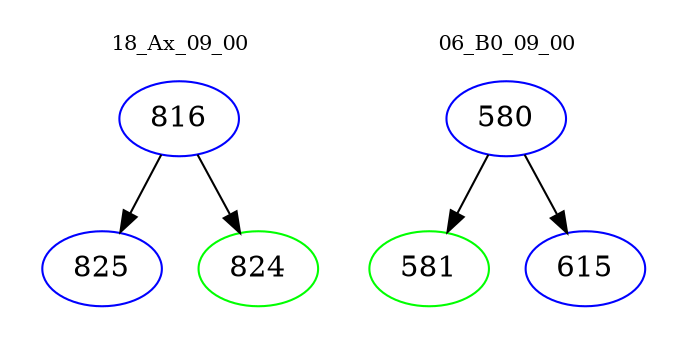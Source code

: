 digraph{
subgraph cluster_0 {
color = white
label = "18_Ax_09_00";
fontsize=10;
T0_816 [label="816", color="blue"]
T0_816 -> T0_825 [color="black"]
T0_825 [label="825", color="blue"]
T0_816 -> T0_824 [color="black"]
T0_824 [label="824", color="green"]
}
subgraph cluster_1 {
color = white
label = "06_B0_09_00";
fontsize=10;
T1_580 [label="580", color="blue"]
T1_580 -> T1_581 [color="black"]
T1_581 [label="581", color="green"]
T1_580 -> T1_615 [color="black"]
T1_615 [label="615", color="blue"]
}
}
